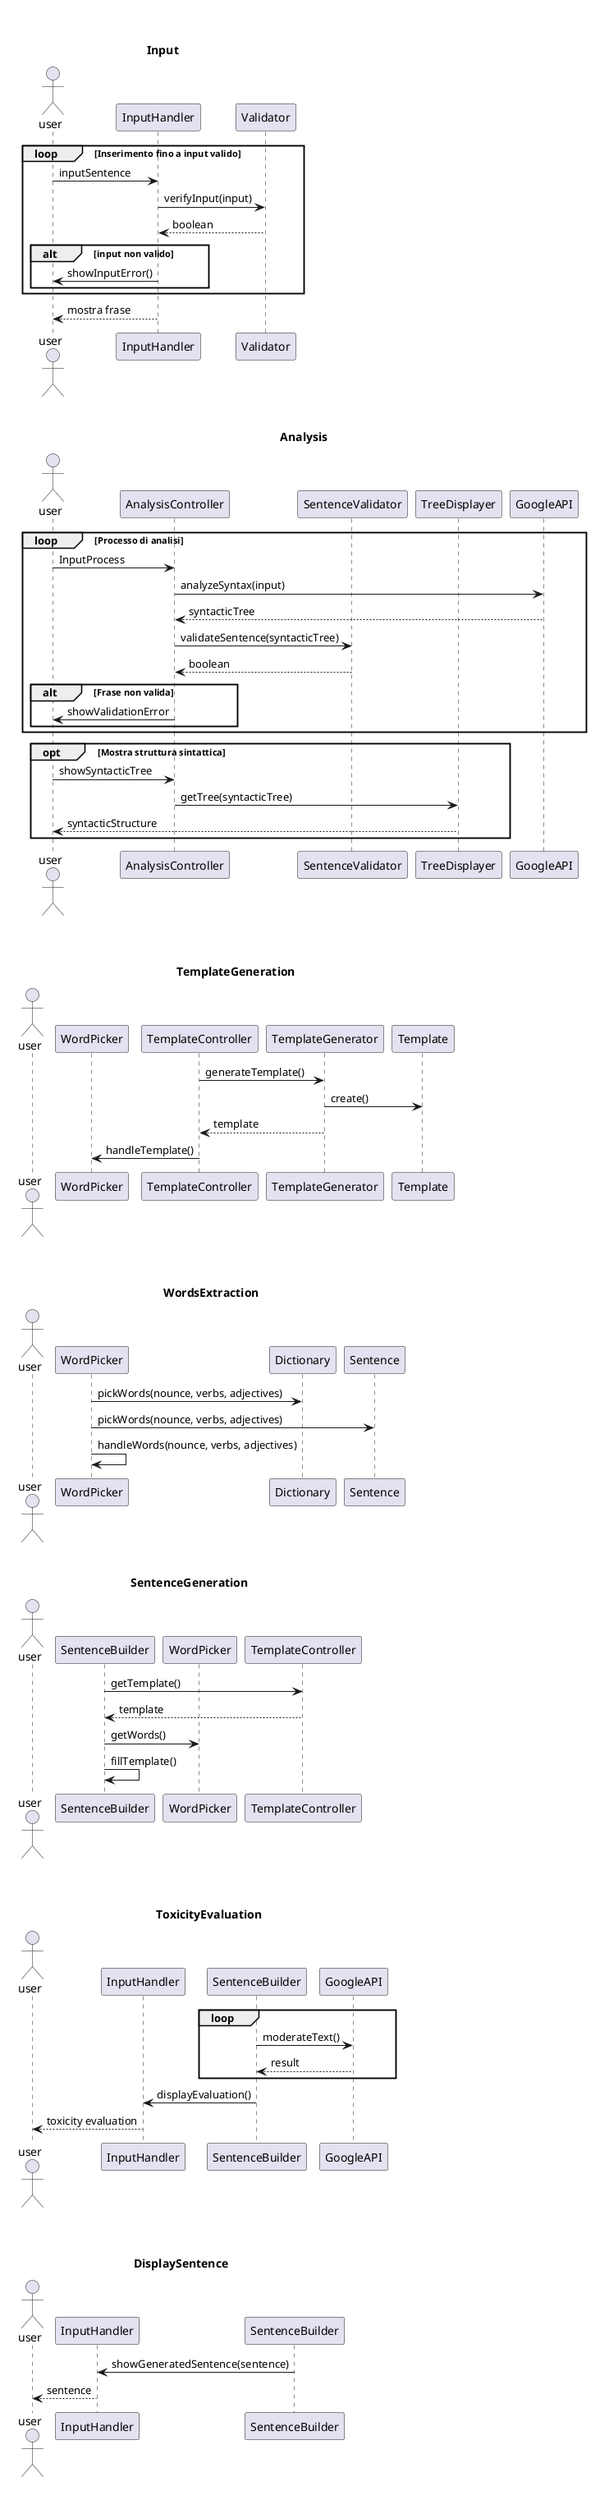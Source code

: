 @startuml internal-ssd
label l [

{{
title Input

actor user
participant InputHandler
participant Validator

loop Inserimento fino a input valido
    user -> InputHandler: inputSentence
    InputHandler -> Validator: verifyInput(input)
    Validator --> InputHandler: boolean

    alt input non valido
        InputHandler -> user: showInputError()
    end
end

InputHandler --> user: mostra frase
}}

/' da rivedere '/
{{
title Analysis

actor user
participant AnalysisController
participant SentenceValidator
participant TreeDisplayer
participant GoogleAPI

loop Processo di analisi
    user -> AnalysisController: InputProcess
    AnalysisController -> GoogleAPI: analyzeSyntax(input)
    GoogleAPI --> AnalysisController: syntacticTree
    AnalysisController -> SentenceValidator: validateSentence(syntacticTree)
    SentenceValidator --> AnalysisController: boolean

    alt Frase non valida
        AnalysisController -> user: showValidationError
    end
end

opt Mostra struttura sintattica
    user -> AnalysisController: showSyntacticTree
    AnalysisController -> TreeDisplayer: getTree(syntacticTree)
    TreeDisplayer --> user: syntacticStructure
end
}}


/' da rivedere '/
{{
title TemplateGeneration

actor user
participant WordPicker
participant TemplateController
participant TemplateGenerator
participant Template
/'participant TemplateStorage'/

TemplateController -> TemplateGenerator: generateTemplate()
TemplateGenerator -> Template : create()
TemplateGenerator --> TemplateController: template
TemplateController -> WordPicker : handleTemplate()
/'TemplateController -> TemplateStorage: handleTemplate(template)'/

}}


{{
title WordsExtraction

actor user
participant WordPicker
participant Dictionary
participant Sentence

WordPicker -> Dictionary : pickWords(nounce, verbs, adjectives)
WordPicker -> Sentence : pickWords(nounce, verbs, adjectives)
WordPicker -> WordPicker : handleWords(nounce, verbs, adjectives)
}}

{{
title SentenceGeneration

actor user
participant SentenceBuilder
participant WordPicker
participant TemplateController

SentenceBuilder -> TemplateController : getTemplate()
TemplateController --> SentenceBuilder : template
SentenceBuilder -> WordPicker : getWords()
SentenceBuilder -> SentenceBuilder : fillTemplate()
}}


{{
title ToxicityEvaluation

actor user
participant InputHandler
participant SentenceBuilder
participant GoogleAPI
loop
    SentenceBuilder -> GoogleAPI : moderateText()
    GoogleAPI --> SentenceBuilder : result 
end

SentenceBuilder -> InputHandler : displayEvaluation()
InputHandler --> user: toxicity evaluation

}}


{{
title DisplaySentence

actor user
participant InputHandler
participant SentenceBuilder

SentenceBuilder -> InputHandler : showGeneratedSentence(sentence)
InputHandler --> user: sentence

}}
]
@enduml